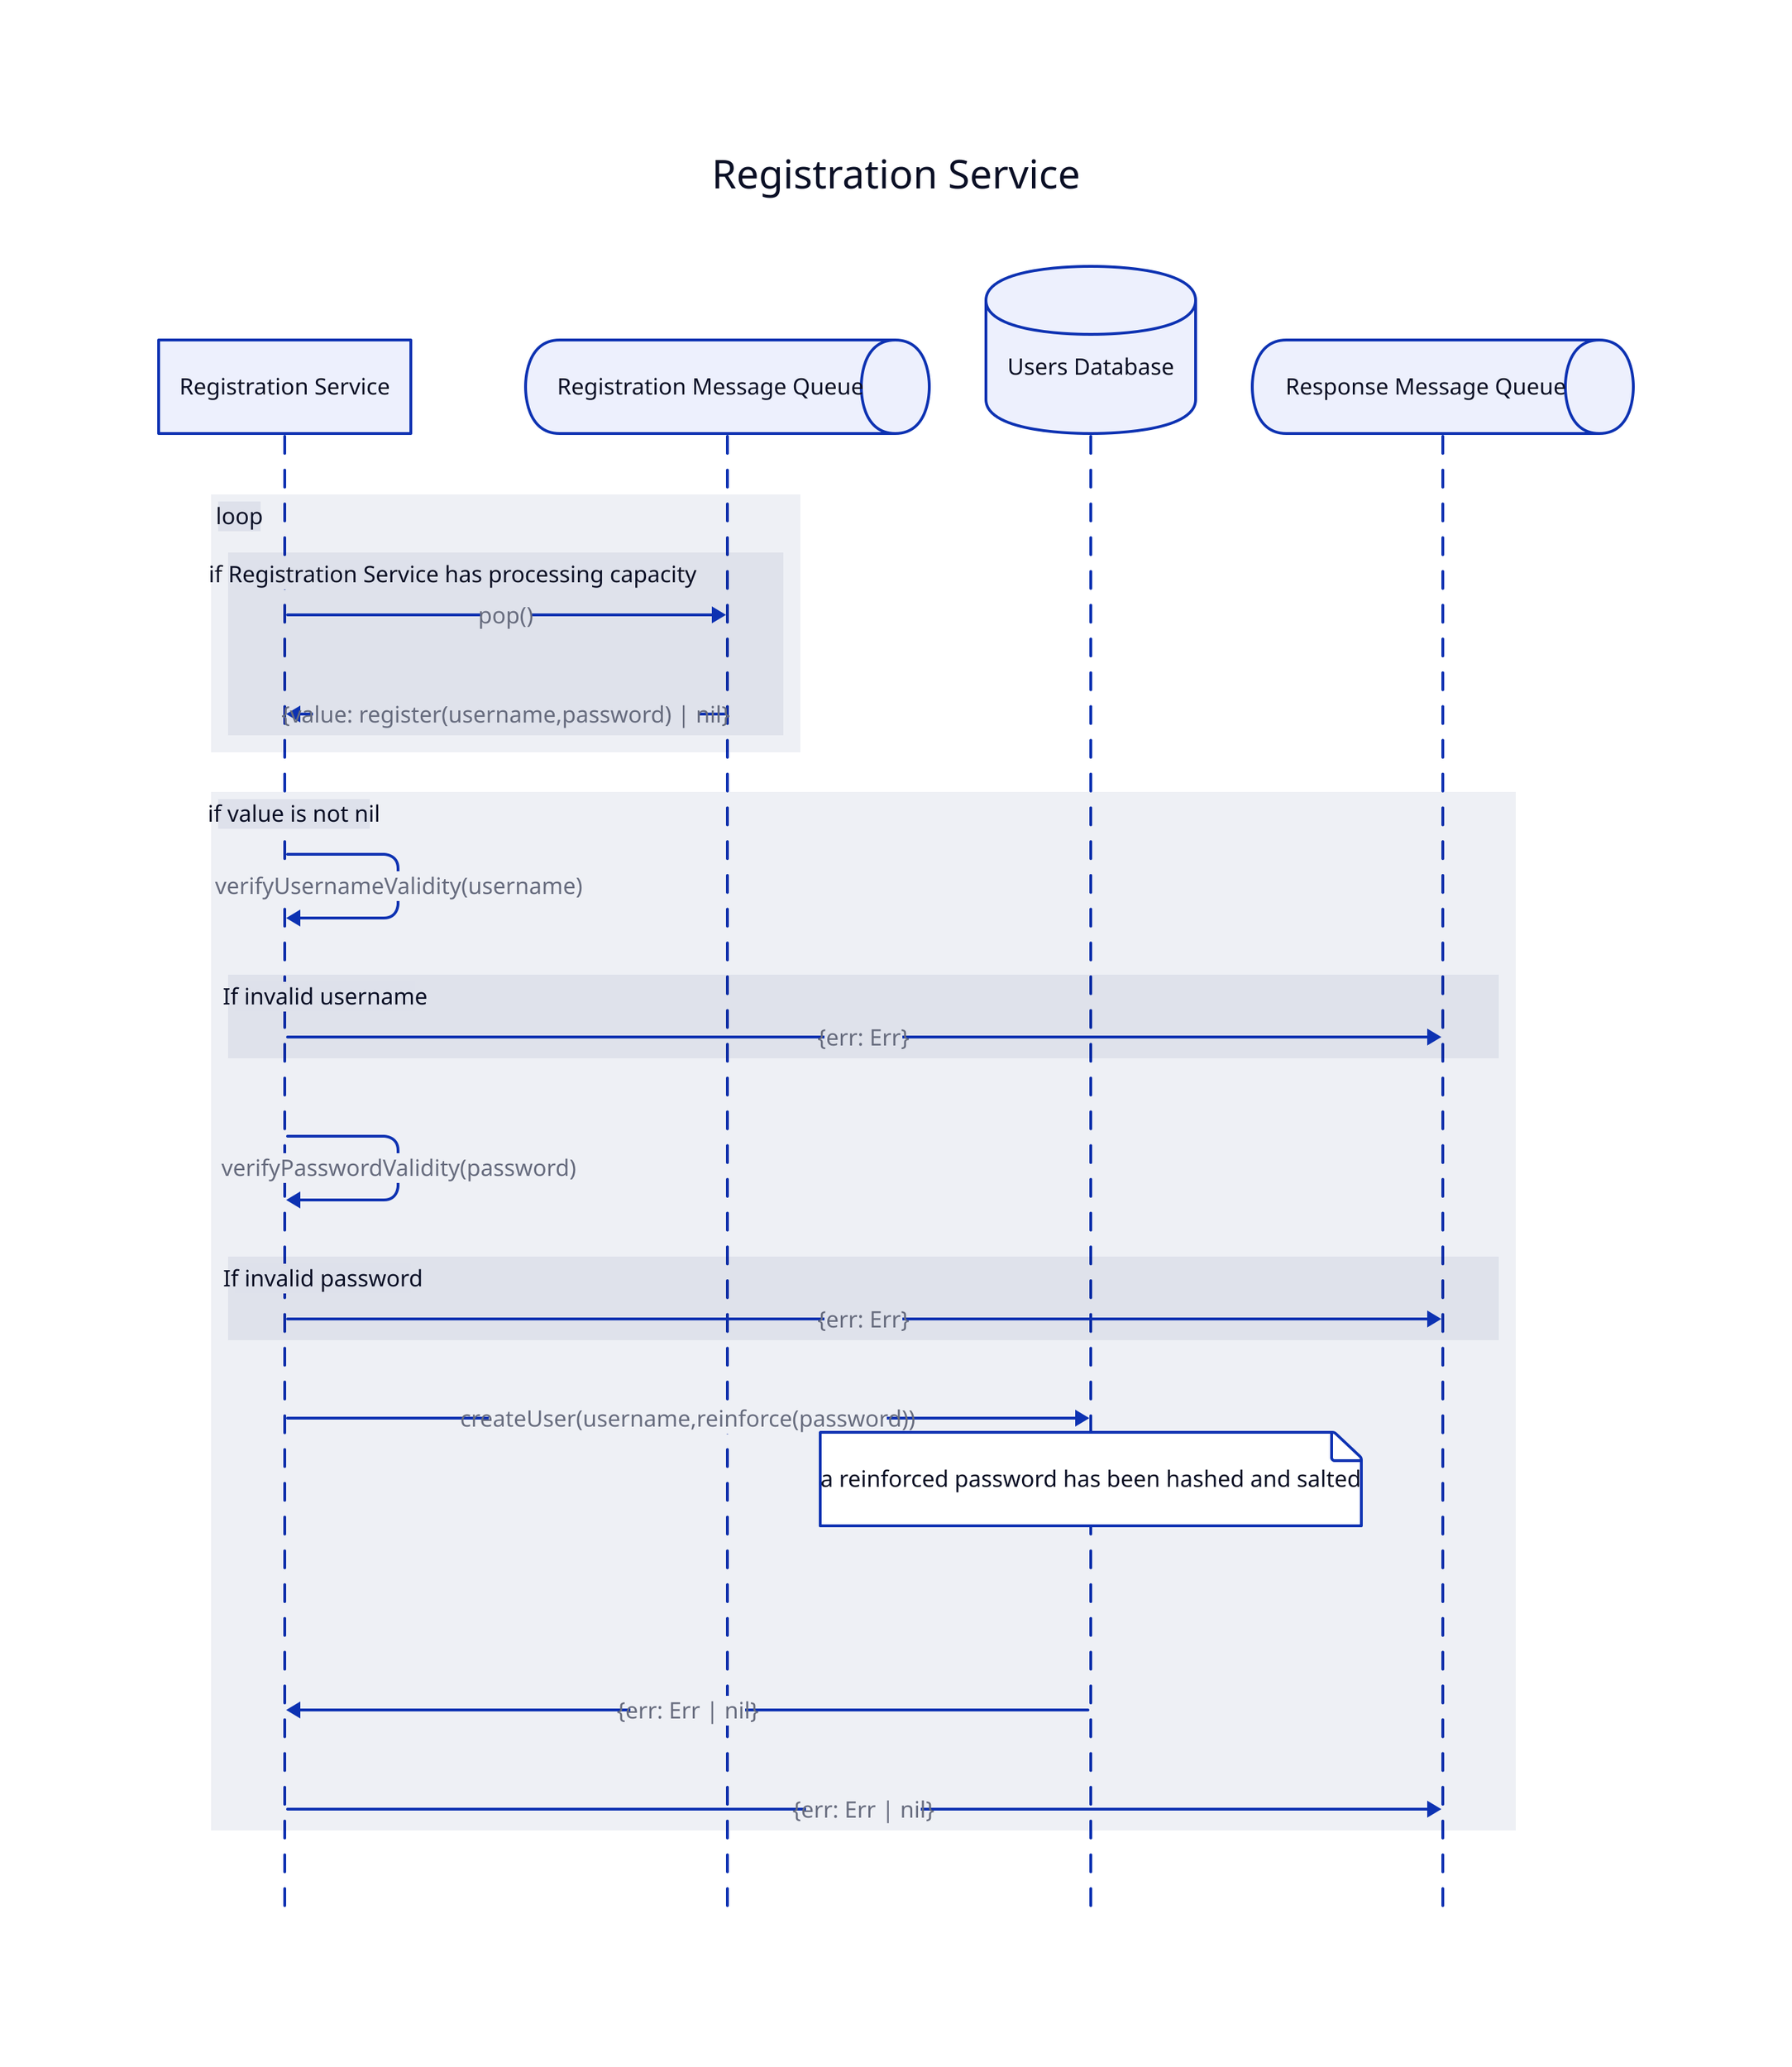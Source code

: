 vars: {
  d2-config: {
    layout-engine: dagre
  }
}

Registration Service: {
  shape: sequence_diagram

  rs: Registration Service

  regmq: Registration Message Queue
  regmq.shape: queue

  db: Users Database
  db.shape: cylinder

  resmq: Response Message Queue
  resmq.shape: queue

  loop: {
    'if Registration Service has processing capacity': {
      # TODO: update when it's known how a service interacts with a queue
      rs -> regmq: 'pop()'
      regmq -> rs: '{value: register(username,password) | nil}'
    }
  }
  'if value is not nil': {
    rs -> rs: 'verifyUsernameValidity(username)'
    'If invalid username': {
      rs -> resmq: '{err: Err}'
    }
    rs -> rs: 'verifyPasswordValidity(password)'
    'If invalid password': {
      rs -> resmq: '{err: Err}'
    }
    rs -> db: 'createUser(username,reinforce(password))'
    db."a reinforced password has been hashed and salted"
    db -> rs: '{err: Err | nil}'
    rs -> resmq: '{err: Err | nil}'
  }
}

